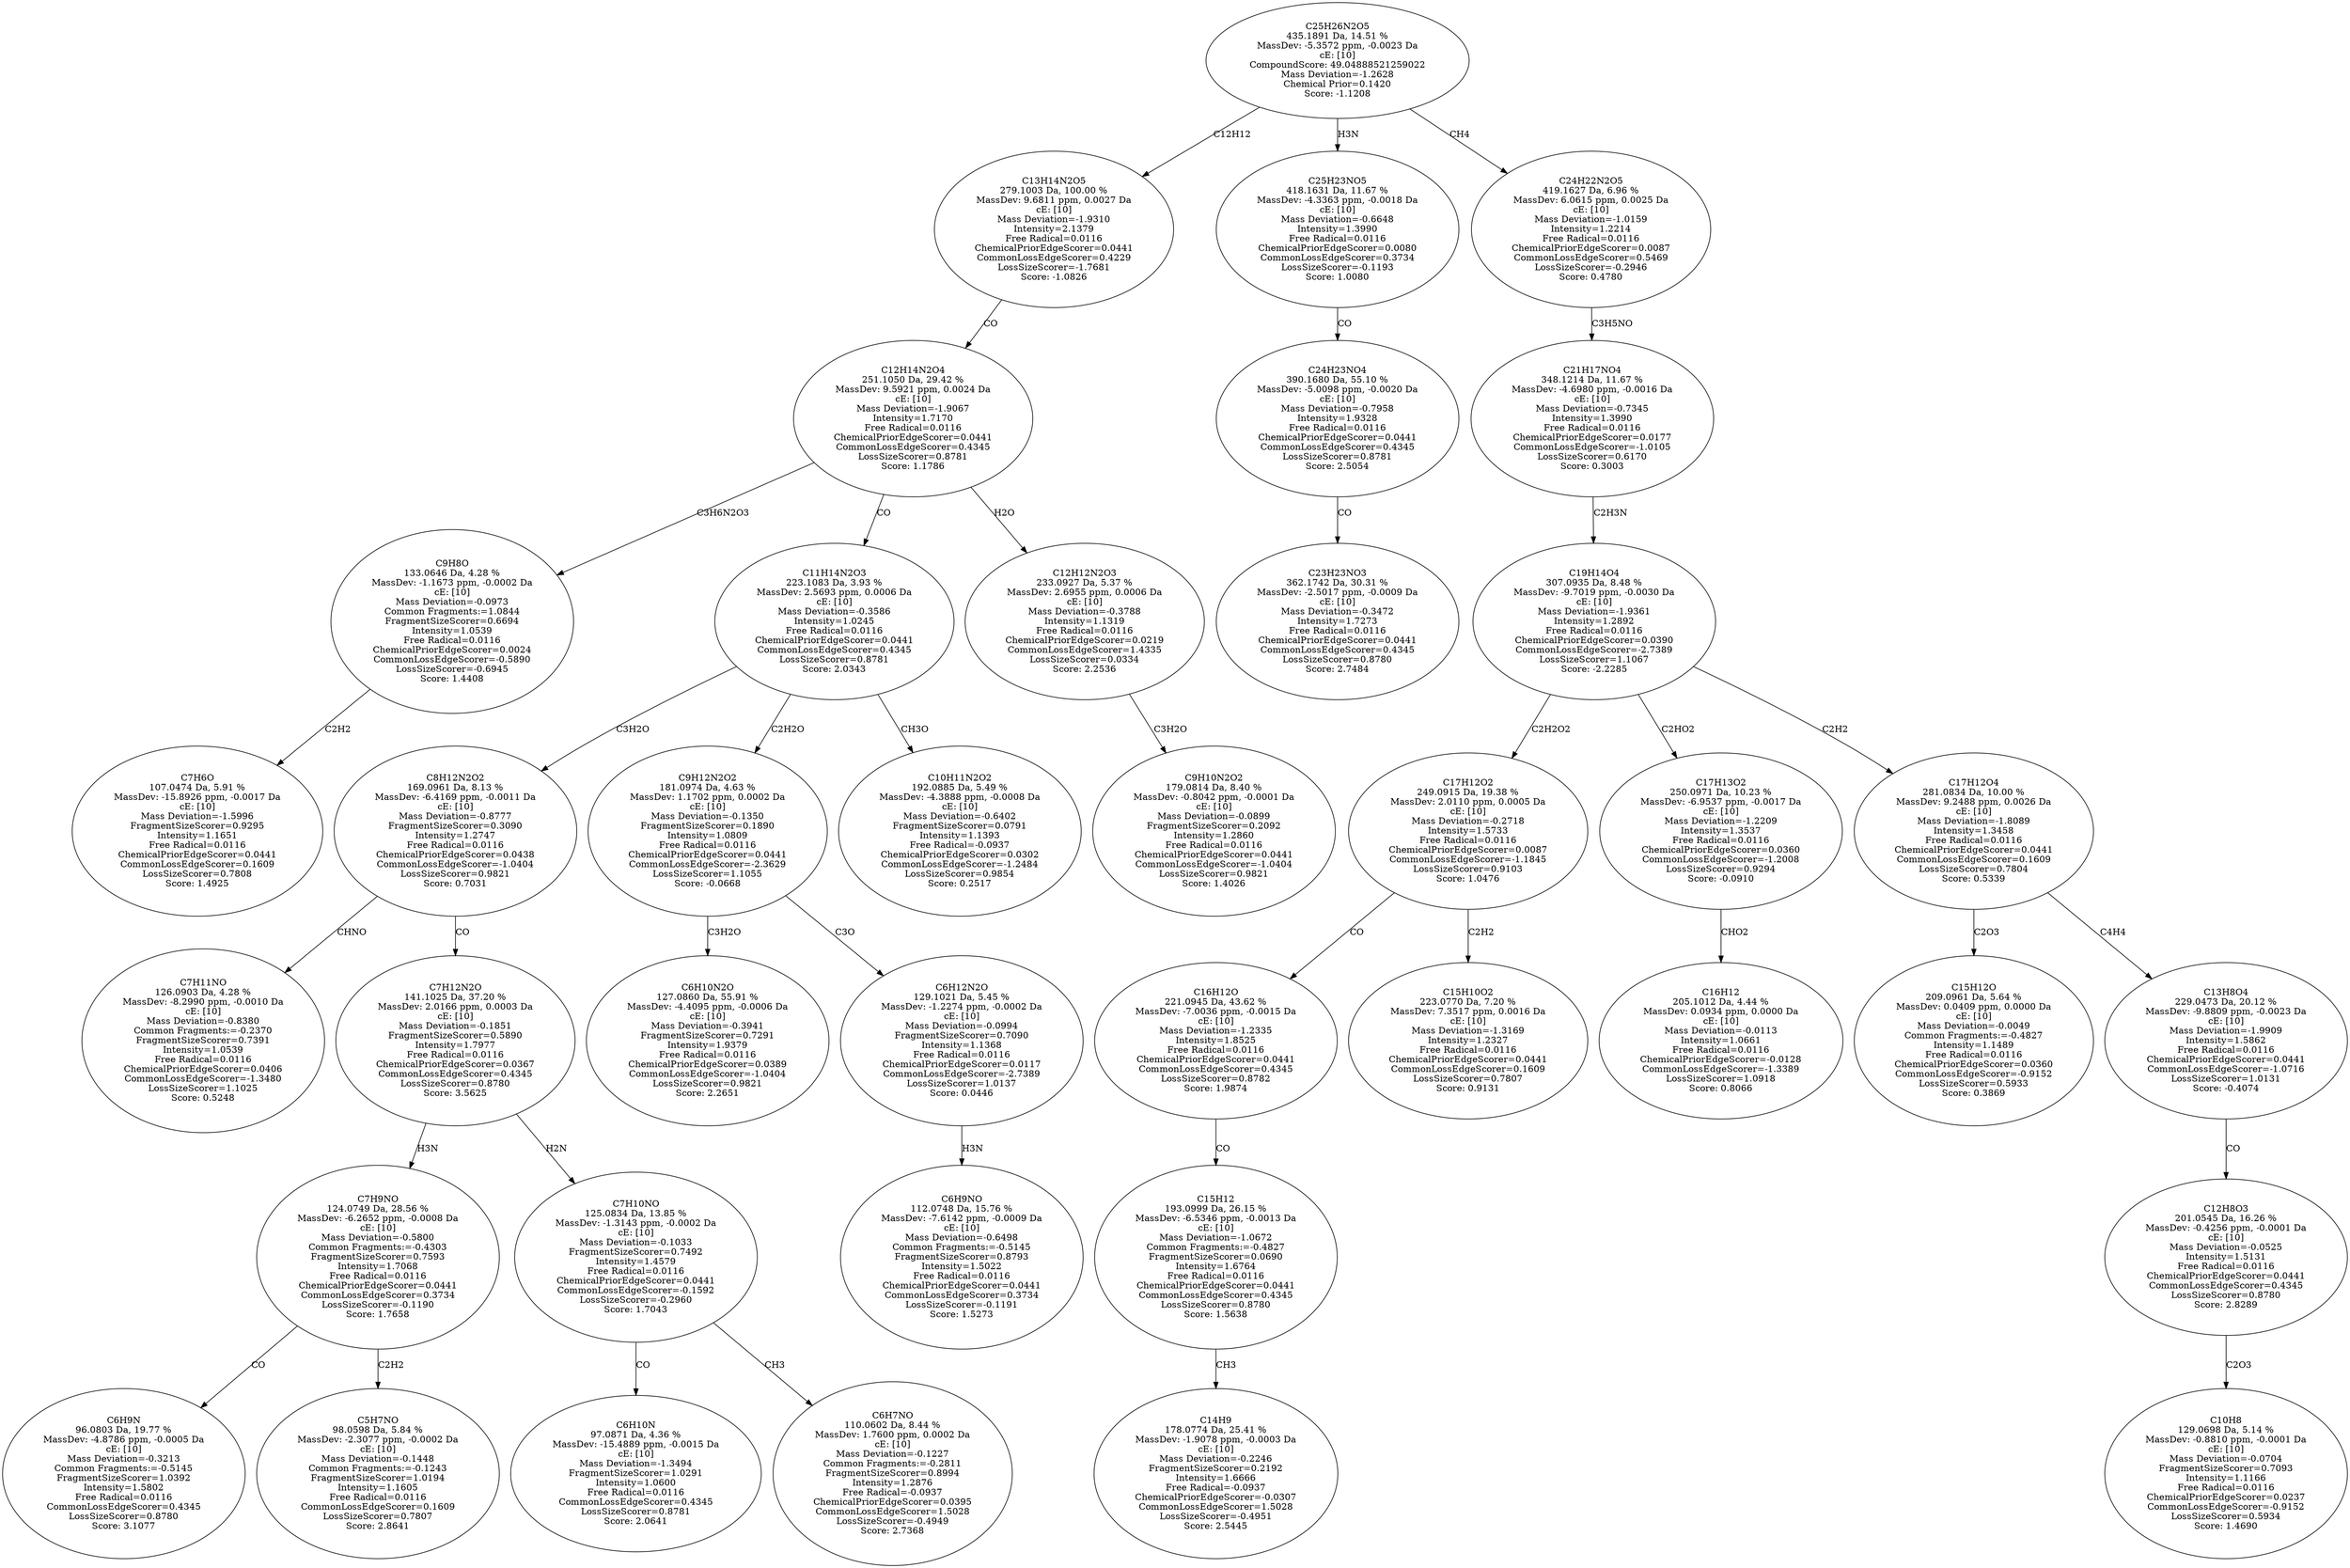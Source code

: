strict digraph {
v1 [label="C7H6O\n107.0474 Da, 5.91 %\nMassDev: -15.8926 ppm, -0.0017 Da\ncE: [10]\nMass Deviation=-1.5996\nFragmentSizeScorer=0.9295\nIntensity=1.1651\nFree Radical=0.0116\nChemicalPriorEdgeScorer=0.0441\nCommonLossEdgeScorer=0.1609\nLossSizeScorer=0.7808\nScore: 1.4925"];
v2 [label="C9H8O\n133.0646 Da, 4.28 %\nMassDev: -1.1673 ppm, -0.0002 Da\ncE: [10]\nMass Deviation=-0.0973\nCommon Fragments:=1.0844\nFragmentSizeScorer=0.6694\nIntensity=1.0539\nFree Radical=0.0116\nChemicalPriorEdgeScorer=0.0024\nCommonLossEdgeScorer=-0.5890\nLossSizeScorer=-0.6945\nScore: 1.4408"];
v3 [label="C7H11NO\n126.0903 Da, 4.28 %\nMassDev: -8.2990 ppm, -0.0010 Da\ncE: [10]\nMass Deviation=-0.8380\nCommon Fragments:=-0.2370\nFragmentSizeScorer=0.7391\nIntensity=1.0539\nFree Radical=0.0116\nChemicalPriorEdgeScorer=0.0406\nCommonLossEdgeScorer=-1.3480\nLossSizeScorer=1.1025\nScore: 0.5248"];
v4 [label="C6H9N\n96.0803 Da, 19.77 %\nMassDev: -4.8786 ppm, -0.0005 Da\ncE: [10]\nMass Deviation=-0.3213\nCommon Fragments:=-0.5145\nFragmentSizeScorer=1.0392\nIntensity=1.5802\nFree Radical=0.0116\nCommonLossEdgeScorer=0.4345\nLossSizeScorer=0.8780\nScore: 3.1077"];
v5 [label="C5H7NO\n98.0598 Da, 5.84 %\nMassDev: -2.3077 ppm, -0.0002 Da\ncE: [10]\nMass Deviation=-0.1448\nCommon Fragments:=-0.1243\nFragmentSizeScorer=1.0194\nIntensity=1.1605\nFree Radical=0.0116\nCommonLossEdgeScorer=0.1609\nLossSizeScorer=0.7807\nScore: 2.8641"];
v6 [label="C7H9NO\n124.0749 Da, 28.56 %\nMassDev: -6.2652 ppm, -0.0008 Da\ncE: [10]\nMass Deviation=-0.5800\nCommon Fragments:=-0.4303\nFragmentSizeScorer=0.7593\nIntensity=1.7068\nFree Radical=0.0116\nChemicalPriorEdgeScorer=0.0441\nCommonLossEdgeScorer=0.3734\nLossSizeScorer=-0.1190\nScore: 1.7658"];
v7 [label="C6H10N\n97.0871 Da, 4.36 %\nMassDev: -15.4889 ppm, -0.0015 Da\ncE: [10]\nMass Deviation=-1.3494\nFragmentSizeScorer=1.0291\nIntensity=1.0600\nFree Radical=0.0116\nCommonLossEdgeScorer=0.4345\nLossSizeScorer=0.8781\nScore: 2.0641"];
v8 [label="C6H7NO\n110.0602 Da, 8.44 %\nMassDev: 1.7600 ppm, 0.0002 Da\ncE: [10]\nMass Deviation=-0.1227\nCommon Fragments:=-0.2811\nFragmentSizeScorer=0.8994\nIntensity=1.2876\nFree Radical=-0.0937\nChemicalPriorEdgeScorer=0.0395\nCommonLossEdgeScorer=1.5028\nLossSizeScorer=-0.4949\nScore: 2.7368"];
v9 [label="C7H10NO\n125.0834 Da, 13.85 %\nMassDev: -1.3143 ppm, -0.0002 Da\ncE: [10]\nMass Deviation=-0.1033\nFragmentSizeScorer=0.7492\nIntensity=1.4579\nFree Radical=0.0116\nChemicalPriorEdgeScorer=0.0441\nCommonLossEdgeScorer=-0.1592\nLossSizeScorer=-0.2960\nScore: 1.7043"];
v10 [label="C7H12N2O\n141.1025 Da, 37.20 %\nMassDev: 2.0166 ppm, 0.0003 Da\ncE: [10]\nMass Deviation=-0.1851\nFragmentSizeScorer=0.5890\nIntensity=1.7977\nFree Radical=0.0116\nChemicalPriorEdgeScorer=0.0367\nCommonLossEdgeScorer=0.4345\nLossSizeScorer=0.8780\nScore: 3.5625"];
v11 [label="C8H12N2O2\n169.0961 Da, 8.13 %\nMassDev: -6.4169 ppm, -0.0011 Da\ncE: [10]\nMass Deviation=-0.8777\nFragmentSizeScorer=0.3090\nIntensity=1.2747\nFree Radical=0.0116\nChemicalPriorEdgeScorer=0.0438\nCommonLossEdgeScorer=-1.0404\nLossSizeScorer=0.9821\nScore: 0.7031"];
v12 [label="C6H10N2O\n127.0860 Da, 55.91 %\nMassDev: -4.4095 ppm, -0.0006 Da\ncE: [10]\nMass Deviation=-0.3941\nFragmentSizeScorer=0.7291\nIntensity=1.9379\nFree Radical=0.0116\nChemicalPriorEdgeScorer=0.0389\nCommonLossEdgeScorer=-1.0404\nLossSizeScorer=0.9821\nScore: 2.2651"];
v13 [label="C6H9NO\n112.0748 Da, 15.76 %\nMassDev: -7.6142 ppm, -0.0009 Da\ncE: [10]\nMass Deviation=-0.6498\nCommon Fragments:=-0.5145\nFragmentSizeScorer=0.8793\nIntensity=1.5022\nFree Radical=0.0116\nChemicalPriorEdgeScorer=0.0441\nCommonLossEdgeScorer=0.3734\nLossSizeScorer=-0.1191\nScore: 1.5273"];
v14 [label="C6H12N2O\n129.1021 Da, 5.45 %\nMassDev: -1.2274 ppm, -0.0002 Da\ncE: [10]\nMass Deviation=-0.0994\nFragmentSizeScorer=0.7090\nIntensity=1.1368\nFree Radical=0.0116\nChemicalPriorEdgeScorer=0.0117\nCommonLossEdgeScorer=-2.7389\nLossSizeScorer=1.0137\nScore: 0.0446"];
v15 [label="C9H12N2O2\n181.0974 Da, 4.63 %\nMassDev: 1.1702 ppm, 0.0002 Da\ncE: [10]\nMass Deviation=-0.1350\nFragmentSizeScorer=0.1890\nIntensity=1.0809\nFree Radical=0.0116\nChemicalPriorEdgeScorer=0.0441\nCommonLossEdgeScorer=-2.3629\nLossSizeScorer=1.1055\nScore: -0.0668"];
v16 [label="C10H11N2O2\n192.0885 Da, 5.49 %\nMassDev: -4.3888 ppm, -0.0008 Da\ncE: [10]\nMass Deviation=-0.6402\nFragmentSizeScorer=0.0791\nIntensity=1.1393\nFree Radical=-0.0937\nChemicalPriorEdgeScorer=0.0302\nCommonLossEdgeScorer=-1.2484\nLossSizeScorer=0.9854\nScore: 0.2517"];
v17 [label="C11H14N2O3\n223.1083 Da, 3.93 %\nMassDev: 2.5693 ppm, 0.0006 Da\ncE: [10]\nMass Deviation=-0.3586\nIntensity=1.0245\nFree Radical=0.0116\nChemicalPriorEdgeScorer=0.0441\nCommonLossEdgeScorer=0.4345\nLossSizeScorer=0.8781\nScore: 2.0343"];
v18 [label="C9H10N2O2\n179.0814 Da, 8.40 %\nMassDev: -0.8042 ppm, -0.0001 Da\ncE: [10]\nMass Deviation=-0.0899\nFragmentSizeScorer=0.2092\nIntensity=1.2860\nFree Radical=0.0116\nChemicalPriorEdgeScorer=0.0441\nCommonLossEdgeScorer=-1.0404\nLossSizeScorer=0.9821\nScore: 1.4026"];
v19 [label="C12H12N2O3\n233.0927 Da, 5.37 %\nMassDev: 2.6955 ppm, 0.0006 Da\ncE: [10]\nMass Deviation=-0.3788\nIntensity=1.1319\nFree Radical=0.0116\nChemicalPriorEdgeScorer=0.0219\nCommonLossEdgeScorer=1.4335\nLossSizeScorer=0.0334\nScore: 2.2536"];
v20 [label="C12H14N2O4\n251.1050 Da, 29.42 %\nMassDev: 9.5921 ppm, 0.0024 Da\ncE: [10]\nMass Deviation=-1.9067\nIntensity=1.7170\nFree Radical=0.0116\nChemicalPriorEdgeScorer=0.0441\nCommonLossEdgeScorer=0.4345\nLossSizeScorer=0.8781\nScore: 1.1786"];
v21 [label="C13H14N2O5\n279.1003 Da, 100.00 %\nMassDev: 9.6811 ppm, 0.0027 Da\ncE: [10]\nMass Deviation=-1.9310\nIntensity=2.1379\nFree Radical=0.0116\nChemicalPriorEdgeScorer=0.0441\nCommonLossEdgeScorer=0.4229\nLossSizeScorer=-1.7681\nScore: -1.0826"];
v22 [label="C23H23NO3\n362.1742 Da, 30.31 %\nMassDev: -2.5017 ppm, -0.0009 Da\ncE: [10]\nMass Deviation=-0.3472\nIntensity=1.7273\nFree Radical=0.0116\nChemicalPriorEdgeScorer=0.0441\nCommonLossEdgeScorer=0.4345\nLossSizeScorer=0.8780\nScore: 2.7484"];
v23 [label="C24H23NO4\n390.1680 Da, 55.10 %\nMassDev: -5.0098 ppm, -0.0020 Da\ncE: [10]\nMass Deviation=-0.7958\nIntensity=1.9328\nFree Radical=0.0116\nChemicalPriorEdgeScorer=0.0441\nCommonLossEdgeScorer=0.4345\nLossSizeScorer=0.8781\nScore: 2.5054"];
v24 [label="C25H23NO5\n418.1631 Da, 11.67 %\nMassDev: -4.3363 ppm, -0.0018 Da\ncE: [10]\nMass Deviation=-0.6648\nIntensity=1.3990\nFree Radical=0.0116\nChemicalPriorEdgeScorer=0.0080\nCommonLossEdgeScorer=0.3734\nLossSizeScorer=-0.1193\nScore: 1.0080"];
v25 [label="C14H9\n178.0774 Da, 25.41 %\nMassDev: -1.9078 ppm, -0.0003 Da\ncE: [10]\nMass Deviation=-0.2246\nFragmentSizeScorer=0.2192\nIntensity=1.6666\nFree Radical=-0.0937\nChemicalPriorEdgeScorer=-0.0307\nCommonLossEdgeScorer=1.5028\nLossSizeScorer=-0.4951\nScore: 2.5445"];
v26 [label="C15H12\n193.0999 Da, 26.15 %\nMassDev: -6.5346 ppm, -0.0013 Da\ncE: [10]\nMass Deviation=-1.0672\nCommon Fragments:=-0.4827\nFragmentSizeScorer=0.0690\nIntensity=1.6764\nFree Radical=0.0116\nChemicalPriorEdgeScorer=0.0441\nCommonLossEdgeScorer=0.4345\nLossSizeScorer=0.8780\nScore: 1.5638"];
v27 [label="C16H12O\n221.0945 Da, 43.62 %\nMassDev: -7.0036 ppm, -0.0015 Da\ncE: [10]\nMass Deviation=-1.2335\nIntensity=1.8525\nFree Radical=0.0116\nChemicalPriorEdgeScorer=0.0441\nCommonLossEdgeScorer=0.4345\nLossSizeScorer=0.8782\nScore: 1.9874"];
v28 [label="C15H10O2\n223.0770 Da, 7.20 %\nMassDev: 7.3517 ppm, 0.0016 Da\ncE: [10]\nMass Deviation=-1.3169\nIntensity=1.2327\nFree Radical=0.0116\nChemicalPriorEdgeScorer=0.0441\nCommonLossEdgeScorer=0.1609\nLossSizeScorer=0.7807\nScore: 0.9131"];
v29 [label="C17H12O2\n249.0915 Da, 19.38 %\nMassDev: 2.0110 ppm, 0.0005 Da\ncE: [10]\nMass Deviation=-0.2718\nIntensity=1.5733\nFree Radical=0.0116\nChemicalPriorEdgeScorer=0.0087\nCommonLossEdgeScorer=-1.1845\nLossSizeScorer=0.9103\nScore: 1.0476"];
v30 [label="C16H12\n205.1012 Da, 4.44 %\nMassDev: 0.0934 ppm, 0.0000 Da\ncE: [10]\nMass Deviation=-0.0113\nIntensity=1.0661\nFree Radical=0.0116\nChemicalPriorEdgeScorer=-0.0128\nCommonLossEdgeScorer=-1.3389\nLossSizeScorer=1.0918\nScore: 0.8066"];
v31 [label="C17H13O2\n250.0971 Da, 10.23 %\nMassDev: -6.9537 ppm, -0.0017 Da\ncE: [10]\nMass Deviation=-1.2209\nIntensity=1.3537\nFree Radical=0.0116\nChemicalPriorEdgeScorer=0.0360\nCommonLossEdgeScorer=-1.2008\nLossSizeScorer=0.9294\nScore: -0.0910"];
v32 [label="C15H12O\n209.0961 Da, 5.64 %\nMassDev: 0.0409 ppm, 0.0000 Da\ncE: [10]\nMass Deviation=-0.0049\nCommon Fragments:=-0.4827\nIntensity=1.1489\nFree Radical=0.0116\nChemicalPriorEdgeScorer=0.0360\nCommonLossEdgeScorer=-0.9152\nLossSizeScorer=0.5933\nScore: 0.3869"];
v33 [label="C10H8\n129.0698 Da, 5.14 %\nMassDev: -0.8810 ppm, -0.0001 Da\ncE: [10]\nMass Deviation=-0.0704\nFragmentSizeScorer=0.7093\nIntensity=1.1166\nFree Radical=0.0116\nChemicalPriorEdgeScorer=0.0237\nCommonLossEdgeScorer=-0.9152\nLossSizeScorer=0.5934\nScore: 1.4690"];
v34 [label="C12H8O3\n201.0545 Da, 16.26 %\nMassDev: -0.4256 ppm, -0.0001 Da\ncE: [10]\nMass Deviation=-0.0525\nIntensity=1.5131\nFree Radical=0.0116\nChemicalPriorEdgeScorer=0.0441\nCommonLossEdgeScorer=0.4345\nLossSizeScorer=0.8780\nScore: 2.8289"];
v35 [label="C13H8O4\n229.0473 Da, 20.12 %\nMassDev: -9.8809 ppm, -0.0023 Da\ncE: [10]\nMass Deviation=-1.9909\nIntensity=1.5862\nFree Radical=0.0116\nChemicalPriorEdgeScorer=0.0441\nCommonLossEdgeScorer=-1.0716\nLossSizeScorer=1.0131\nScore: -0.4074"];
v36 [label="C17H12O4\n281.0834 Da, 10.00 %\nMassDev: 9.2488 ppm, 0.0026 Da\ncE: [10]\nMass Deviation=-1.8089\nIntensity=1.3458\nFree Radical=0.0116\nChemicalPriorEdgeScorer=0.0441\nCommonLossEdgeScorer=0.1609\nLossSizeScorer=0.7804\nScore: 0.5339"];
v37 [label="C19H14O4\n307.0935 Da, 8.48 %\nMassDev: -9.7019 ppm, -0.0030 Da\ncE: [10]\nMass Deviation=-1.9361\nIntensity=1.2892\nFree Radical=0.0116\nChemicalPriorEdgeScorer=0.0390\nCommonLossEdgeScorer=-2.7389\nLossSizeScorer=1.1067\nScore: -2.2285"];
v38 [label="C21H17NO4\n348.1214 Da, 11.67 %\nMassDev: -4.6980 ppm, -0.0016 Da\ncE: [10]\nMass Deviation=-0.7345\nIntensity=1.3990\nFree Radical=0.0116\nChemicalPriorEdgeScorer=0.0177\nCommonLossEdgeScorer=-1.0105\nLossSizeScorer=0.6170\nScore: 0.3003"];
v39 [label="C24H22N2O5\n419.1627 Da, 6.96 %\nMassDev: 6.0615 ppm, 0.0025 Da\ncE: [10]\nMass Deviation=-1.0159\nIntensity=1.2214\nFree Radical=0.0116\nChemicalPriorEdgeScorer=0.0087\nCommonLossEdgeScorer=0.5469\nLossSizeScorer=-0.2946\nScore: 0.4780"];
v40 [label="C25H26N2O5\n435.1891 Da, 14.51 %\nMassDev: -5.3572 ppm, -0.0023 Da\ncE: [10]\nCompoundScore: 49.04888521259022\nMass Deviation=-1.2628\nChemical Prior=0.1420\nScore: -1.1208"];
v2 -> v1 [label="C2H2"];
v20 -> v2 [label="C3H6N2O3"];
v11 -> v3 [label="CHNO"];
v6 -> v4 [label="CO"];
v6 -> v5 [label="C2H2"];
v10 -> v6 [label="H3N"];
v9 -> v7 [label="CO"];
v9 -> v8 [label="CH3"];
v10 -> v9 [label="H2N"];
v11 -> v10 [label="CO"];
v17 -> v11 [label="C3H2O"];
v15 -> v12 [label="C3H2O"];
v14 -> v13 [label="H3N"];
v15 -> v14 [label="C3O"];
v17 -> v15 [label="C2H2O"];
v17 -> v16 [label="CH3O"];
v20 -> v17 [label="CO"];
v19 -> v18 [label="C3H2O"];
v20 -> v19 [label="H2O"];
v21 -> v20 [label="CO"];
v40 -> v21 [label="C12H12"];
v23 -> v22 [label="CO"];
v24 -> v23 [label="CO"];
v40 -> v24 [label="H3N"];
v26 -> v25 [label="CH3"];
v27 -> v26 [label="CO"];
v29 -> v27 [label="CO"];
v29 -> v28 [label="C2H2"];
v37 -> v29 [label="C2H2O2"];
v31 -> v30 [label="CHO2"];
v37 -> v31 [label="C2HO2"];
v36 -> v32 [label="C2O3"];
v34 -> v33 [label="C2O3"];
v35 -> v34 [label="CO"];
v36 -> v35 [label="C4H4"];
v37 -> v36 [label="C2H2"];
v38 -> v37 [label="C2H3N"];
v39 -> v38 [label="C3H5NO"];
v40 -> v39 [label="CH4"];
}